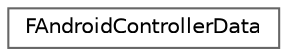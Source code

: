 digraph "Graphical Class Hierarchy"
{
 // INTERACTIVE_SVG=YES
 // LATEX_PDF_SIZE
  bgcolor="transparent";
  edge [fontname=Helvetica,fontsize=10,labelfontname=Helvetica,labelfontsize=10];
  node [fontname=Helvetica,fontsize=10,shape=box,height=0.2,width=0.4];
  rankdir="LR";
  Node0 [id="Node000000",label="FAndroidControllerData",height=0.2,width=0.4,color="grey40", fillcolor="white", style="filled",URL="$dc/d02/structFAndroidControllerData.html",tooltip=" "];
}
